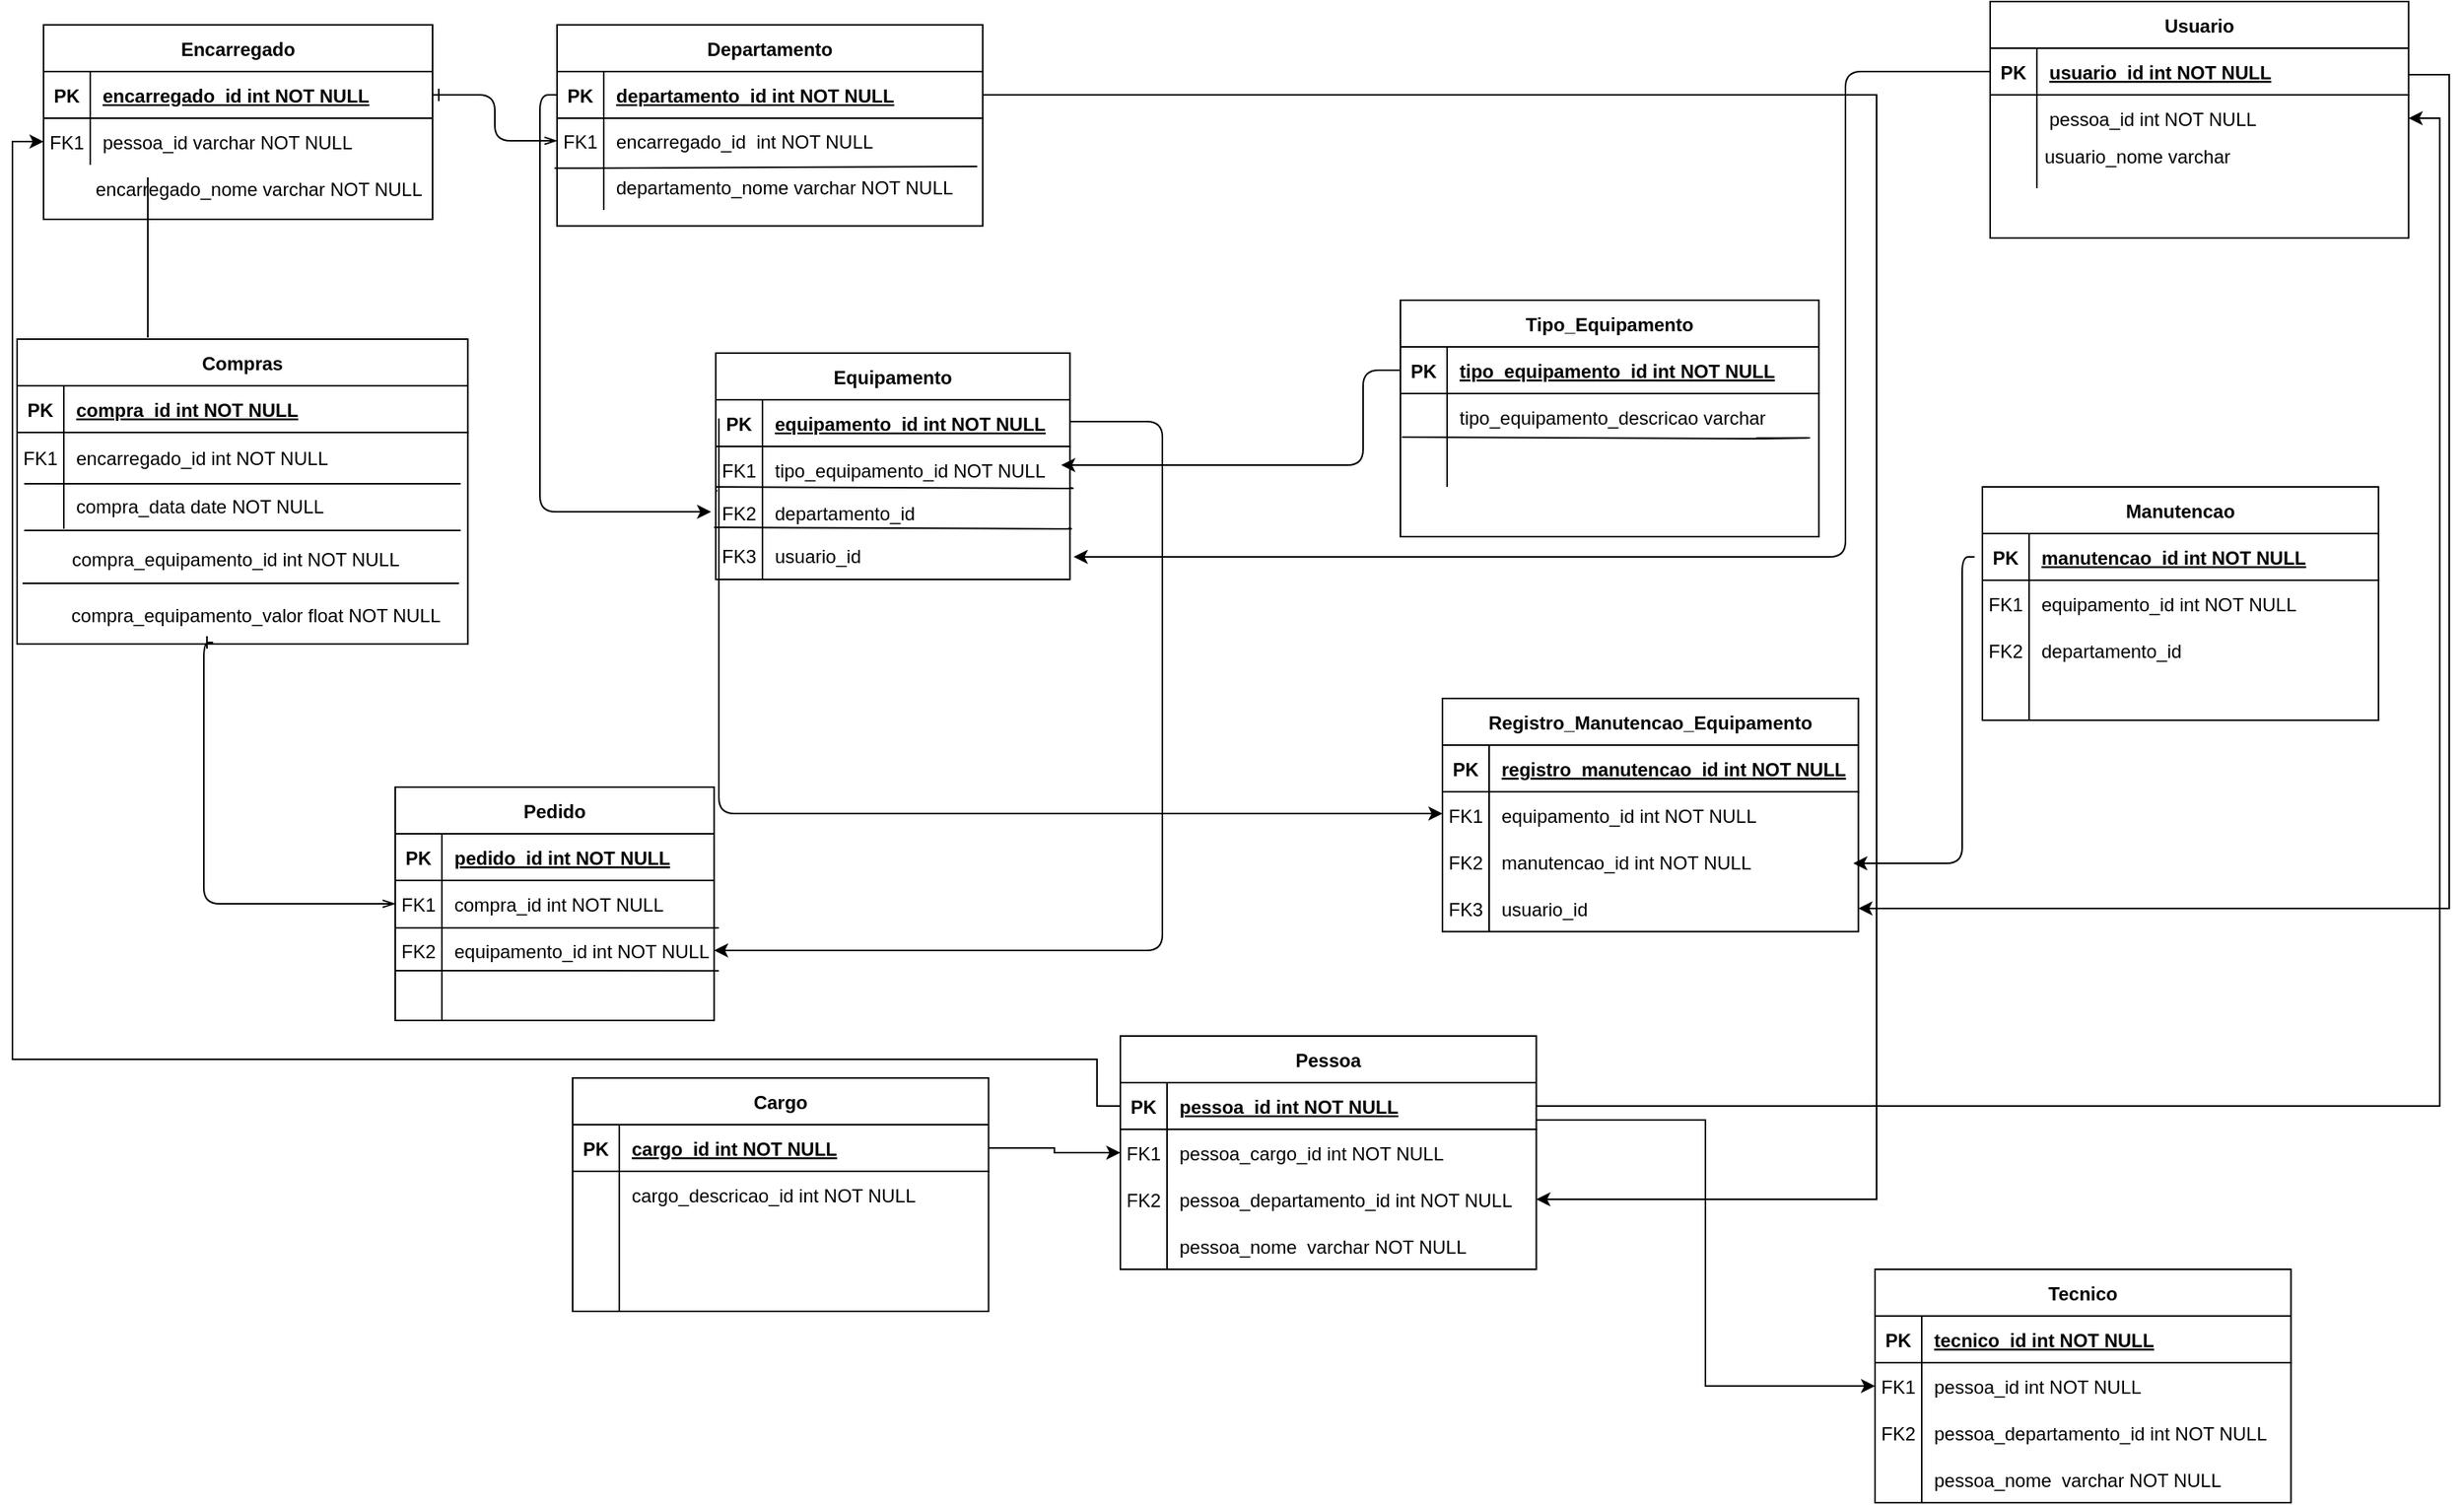 <mxfile version="14.7.2" type="github" pages="2">
  <diagram id="R2lEEEUBdFMjLlhIrx00" name="Page-1">
    <mxGraphModel dx="984" dy="393" grid="0" gridSize="10" guides="1" tooltips="1" connect="1" arrows="1" fold="1" page="1" pageScale="1" pageWidth="850" pageHeight="1100" math="0" shadow="0" extFonts="Permanent Marker^https://fonts.googleapis.com/css?family=Permanent+Marker">
      <root>
        <mxCell id="0" />
        <mxCell id="1" parent="0" />
        <mxCell id="C-vyLk0tnHw3VtMMgP7b-1" value="" style="edgeStyle=orthogonalEdgeStyle;endArrow=openThin;startArrow=ERone;endFill=0;startFill=0;" parent="1" source="C-vyLk0tnHw3VtMMgP7b-24" target="C-vyLk0tnHw3VtMMgP7b-6" edge="1">
          <mxGeometry width="100" height="100" relative="1" as="geometry">
            <mxPoint x="340" y="720" as="sourcePoint" />
            <mxPoint x="440" y="620" as="targetPoint" />
          </mxGeometry>
        </mxCell>
        <mxCell id="C-vyLk0tnHw3VtMMgP7b-2" value="Departamento" style="shape=table;startSize=30;container=1;collapsible=1;childLayout=tableLayout;fixedRows=1;rowLines=0;fontStyle=1;align=center;resizeLast=1;" parent="1" vertex="1">
          <mxGeometry x="450" y="120" width="273.577" height="129.207" as="geometry" />
        </mxCell>
        <mxCell id="C-vyLk0tnHw3VtMMgP7b-3" value="" style="shape=partialRectangle;collapsible=0;dropTarget=0;pointerEvents=0;fillColor=none;points=[[0,0.5],[1,0.5]];portConstraint=eastwest;top=0;left=0;right=0;bottom=1;" parent="C-vyLk0tnHw3VtMMgP7b-2" vertex="1">
          <mxGeometry y="30" width="273.577" height="30" as="geometry" />
        </mxCell>
        <mxCell id="C-vyLk0tnHw3VtMMgP7b-4" value="PK" style="shape=partialRectangle;overflow=hidden;connectable=0;fillColor=none;top=0;left=0;bottom=0;right=0;fontStyle=1;" parent="C-vyLk0tnHw3VtMMgP7b-3" vertex="1">
          <mxGeometry width="30" height="30" as="geometry" />
        </mxCell>
        <mxCell id="C-vyLk0tnHw3VtMMgP7b-5" value="departamento_id int NOT NULL " style="shape=partialRectangle;overflow=hidden;connectable=0;fillColor=none;top=0;left=0;bottom=0;right=0;align=left;spacingLeft=6;fontStyle=5;" parent="C-vyLk0tnHw3VtMMgP7b-3" vertex="1">
          <mxGeometry x="30" width="243.577" height="30" as="geometry" />
        </mxCell>
        <mxCell id="C-vyLk0tnHw3VtMMgP7b-6" value="" style="shape=partialRectangle;collapsible=0;dropTarget=0;pointerEvents=0;fillColor=none;points=[[0,0.5],[1,0.5]];portConstraint=eastwest;top=0;left=0;right=0;bottom=0;" parent="C-vyLk0tnHw3VtMMgP7b-2" vertex="1">
          <mxGeometry y="60" width="273.577" height="29" as="geometry" />
        </mxCell>
        <mxCell id="C-vyLk0tnHw3VtMMgP7b-7" value="FK1" style="shape=partialRectangle;overflow=hidden;connectable=0;fillColor=none;top=0;left=0;bottom=0;right=0;" parent="C-vyLk0tnHw3VtMMgP7b-6" vertex="1">
          <mxGeometry width="30" height="29" as="geometry" />
        </mxCell>
        <mxCell id="C-vyLk0tnHw3VtMMgP7b-8" value="encarregado_id  int NOT NULL" style="shape=partialRectangle;overflow=hidden;connectable=0;top=0;left=0;bottom=0;right=0;align=left;spacingLeft=6;fillColor=none;" parent="C-vyLk0tnHw3VtMMgP7b-6" vertex="1">
          <mxGeometry x="30" width="243.577" height="29" as="geometry" />
        </mxCell>
        <mxCell id="C-vyLk0tnHw3VtMMgP7b-9" value="" style="shape=partialRectangle;collapsible=0;dropTarget=0;pointerEvents=0;fillColor=none;points=[[0,0.5],[1,0.5]];portConstraint=eastwest;top=0;left=0;right=0;bottom=0;" parent="C-vyLk0tnHw3VtMMgP7b-2" vertex="1">
          <mxGeometry y="89" width="273.577" height="30" as="geometry" />
        </mxCell>
        <mxCell id="C-vyLk0tnHw3VtMMgP7b-10" value="" style="shape=partialRectangle;overflow=hidden;connectable=0;fillColor=none;top=0;left=0;bottom=0;right=0;" parent="C-vyLk0tnHw3VtMMgP7b-9" vertex="1">
          <mxGeometry width="30" height="30" as="geometry" />
        </mxCell>
        <mxCell id="C-vyLk0tnHw3VtMMgP7b-11" value="departamento_nome varchar NOT NULL" style="shape=partialRectangle;overflow=hidden;connectable=0;fillColor=none;top=0;left=0;bottom=0;right=0;align=left;spacingLeft=6;" parent="C-vyLk0tnHw3VtMMgP7b-9" vertex="1">
          <mxGeometry x="30" width="243.577" height="30" as="geometry" />
        </mxCell>
        <mxCell id="sF2YvuJd_1t2Ah5inh9u-1" value="" style="endArrow=none;html=1;exitX=-0.006;exitY=0.106;exitDx=0;exitDy=0;exitPerimeter=0;entryX=0.987;entryY=0.067;entryDx=0;entryDy=0;entryPerimeter=0;" parent="C-vyLk0tnHw3VtMMgP7b-2" source="C-vyLk0tnHw3VtMMgP7b-9" target="C-vyLk0tnHw3VtMMgP7b-9" edge="1">
          <mxGeometry width="50" height="50" relative="1" as="geometry">
            <mxPoint x="18" y="100" as="sourcePoint" />
            <mxPoint x="68" y="50" as="targetPoint" />
          </mxGeometry>
        </mxCell>
        <mxCell id="C-vyLk0tnHw3VtMMgP7b-13" value="Compras" style="shape=table;startSize=30;container=1;collapsible=1;childLayout=tableLayout;fixedRows=1;rowLines=0;fontStyle=1;align=center;resizeLast=1;" parent="1" vertex="1">
          <mxGeometry x="103" y="322" width="289.67" height="196" as="geometry" />
        </mxCell>
        <mxCell id="C-vyLk0tnHw3VtMMgP7b-14" value="" style="shape=partialRectangle;collapsible=0;dropTarget=0;pointerEvents=0;fillColor=none;points=[[0,0.5],[1,0.5]];portConstraint=eastwest;top=0;left=0;right=0;bottom=1;" parent="C-vyLk0tnHw3VtMMgP7b-13" vertex="1">
          <mxGeometry y="30" width="289.67" height="30" as="geometry" />
        </mxCell>
        <mxCell id="C-vyLk0tnHw3VtMMgP7b-15" value="PK" style="shape=partialRectangle;overflow=hidden;connectable=0;fillColor=none;top=0;left=0;bottom=0;right=0;fontStyle=1;" parent="C-vyLk0tnHw3VtMMgP7b-14" vertex="1">
          <mxGeometry width="30" height="30" as="geometry" />
        </mxCell>
        <mxCell id="C-vyLk0tnHw3VtMMgP7b-16" value="compra_id int NOT NULL " style="shape=partialRectangle;overflow=hidden;connectable=0;fillColor=none;top=0;left=0;bottom=0;right=0;align=left;spacingLeft=6;fontStyle=5;" parent="C-vyLk0tnHw3VtMMgP7b-14" vertex="1">
          <mxGeometry x="30" width="259.67" height="30" as="geometry" />
        </mxCell>
        <mxCell id="C-vyLk0tnHw3VtMMgP7b-17" value="" style="shape=partialRectangle;collapsible=0;dropTarget=0;pointerEvents=0;fillColor=none;points=[[0,0.5],[1,0.5]];portConstraint=eastwest;top=0;left=0;right=0;bottom=0;" parent="C-vyLk0tnHw3VtMMgP7b-13" vertex="1">
          <mxGeometry y="60" width="289.67" height="32" as="geometry" />
        </mxCell>
        <mxCell id="C-vyLk0tnHw3VtMMgP7b-18" value="FK1" style="shape=partialRectangle;overflow=hidden;connectable=0;fillColor=none;top=0;left=0;bottom=0;right=0;" parent="C-vyLk0tnHw3VtMMgP7b-17" vertex="1">
          <mxGeometry width="30" height="32" as="geometry" />
        </mxCell>
        <mxCell id="C-vyLk0tnHw3VtMMgP7b-19" value="encarregado_id int NOT NULL" style="shape=partialRectangle;overflow=hidden;connectable=0;fillColor=none;top=0;left=0;bottom=0;right=0;align=left;spacingLeft=6;" parent="C-vyLk0tnHw3VtMMgP7b-17" vertex="1">
          <mxGeometry x="30" width="259.67" height="32" as="geometry" />
        </mxCell>
        <mxCell id="C-vyLk0tnHw3VtMMgP7b-20" value="" style="shape=partialRectangle;collapsible=0;dropTarget=0;pointerEvents=0;fillColor=none;points=[[0,0.5],[1,0.5]];portConstraint=eastwest;top=0;left=0;right=0;bottom=0;" parent="C-vyLk0tnHw3VtMMgP7b-13" vertex="1">
          <mxGeometry y="92" width="289.67" height="30" as="geometry" />
        </mxCell>
        <mxCell id="C-vyLk0tnHw3VtMMgP7b-21" value="" style="shape=partialRectangle;overflow=hidden;connectable=0;fillColor=none;top=0;left=0;bottom=0;right=0;" parent="C-vyLk0tnHw3VtMMgP7b-20" vertex="1">
          <mxGeometry width="30" height="30" as="geometry" />
        </mxCell>
        <mxCell id="C-vyLk0tnHw3VtMMgP7b-22" value="compra_data date NOT NULL" style="shape=partialRectangle;overflow=hidden;connectable=0;fillColor=none;top=0;left=0;bottom=0;right=0;align=left;spacingLeft=6;" parent="C-vyLk0tnHw3VtMMgP7b-20" vertex="1">
          <mxGeometry x="30" width="259.67" height="30" as="geometry" />
        </mxCell>
        <mxCell id="C-vyLk0tnHw3VtMMgP7b-23" value="Encarregado" style="shape=table;startSize=30;container=1;collapsible=1;childLayout=tableLayout;fixedRows=1;rowLines=0;fontStyle=1;align=center;resizeLast=1;" parent="1" vertex="1">
          <mxGeometry x="120" y="120" width="250" height="125" as="geometry" />
        </mxCell>
        <mxCell id="C-vyLk0tnHw3VtMMgP7b-24" value="" style="shape=partialRectangle;collapsible=0;dropTarget=0;pointerEvents=0;fillColor=none;points=[[0,0.5],[1,0.5]];portConstraint=eastwest;top=0;left=0;right=0;bottom=1;" parent="C-vyLk0tnHw3VtMMgP7b-23" vertex="1">
          <mxGeometry y="30" width="250" height="30" as="geometry" />
        </mxCell>
        <mxCell id="C-vyLk0tnHw3VtMMgP7b-25" value="PK" style="shape=partialRectangle;overflow=hidden;connectable=0;fillColor=none;top=0;left=0;bottom=0;right=0;fontStyle=1;" parent="C-vyLk0tnHw3VtMMgP7b-24" vertex="1">
          <mxGeometry width="30" height="30" as="geometry" />
        </mxCell>
        <mxCell id="C-vyLk0tnHw3VtMMgP7b-26" value="encarregado_id int NOT NULL " style="shape=partialRectangle;overflow=hidden;connectable=0;fillColor=none;top=0;left=0;bottom=0;right=0;align=left;spacingLeft=6;fontStyle=5;" parent="C-vyLk0tnHw3VtMMgP7b-24" vertex="1">
          <mxGeometry x="30" width="220" height="30" as="geometry" />
        </mxCell>
        <mxCell id="C-vyLk0tnHw3VtMMgP7b-27" value="" style="shape=partialRectangle;collapsible=0;dropTarget=0;pointerEvents=0;fillColor=none;points=[[0,0.5],[1,0.5]];portConstraint=eastwest;top=0;left=0;right=0;bottom=0;" parent="C-vyLk0tnHw3VtMMgP7b-23" vertex="1">
          <mxGeometry y="60" width="250" height="30" as="geometry" />
        </mxCell>
        <mxCell id="C-vyLk0tnHw3VtMMgP7b-28" value="FK1" style="shape=partialRectangle;overflow=hidden;connectable=0;fillColor=none;top=0;left=0;bottom=0;right=0;" parent="C-vyLk0tnHw3VtMMgP7b-27" vertex="1">
          <mxGeometry width="30" height="30" as="geometry" />
        </mxCell>
        <mxCell id="C-vyLk0tnHw3VtMMgP7b-29" value="pessoa_id varchar NOT NULL" style="shape=partialRectangle;overflow=hidden;connectable=0;fillColor=none;top=0;left=0;bottom=0;right=0;align=left;spacingLeft=6;" parent="C-vyLk0tnHw3VtMMgP7b-27" vertex="1">
          <mxGeometry x="30" width="220" height="30" as="geometry" />
        </mxCell>
        <mxCell id="sF2YvuJd_1t2Ah5inh9u-6" value="" style="endArrow=none;html=1;rounded=0;" parent="1" edge="1">
          <mxGeometry relative="1" as="geometry">
            <mxPoint x="187" y="218" as="sourcePoint" />
            <mxPoint x="187" y="321" as="targetPoint" />
          </mxGeometry>
        </mxCell>
        <mxCell id="sF2YvuJd_1t2Ah5inh9u-9" value="" style="endArrow=none;html=1;" parent="1" target="C-vyLk0tnHw3VtMMgP7b-20" edge="1">
          <mxGeometry width="50" height="50" relative="1" as="geometry">
            <mxPoint x="106.5" y="444" as="sourcePoint" />
            <mxPoint x="349.5" y="444" as="targetPoint" />
          </mxGeometry>
        </mxCell>
        <mxCell id="sF2YvuJd_1t2Ah5inh9u-10" value="&lt;span style=&quot;text-align: left&quot;&gt;compra_equipamento_id int NOT NULL&lt;/span&gt;" style="text;html=1;align=center;verticalAlign=middle;resizable=0;points=[];autosize=1;strokeColor=none;" parent="1" vertex="1">
          <mxGeometry x="132" y="455" width="221" height="18" as="geometry" />
        </mxCell>
        <mxCell id="sF2YvuJd_1t2Ah5inh9u-13" value="" style="endArrow=none;html=1;" parent="1" edge="1">
          <mxGeometry width="50" height="50" relative="1" as="geometry">
            <mxPoint x="106.5" y="479" as="sourcePoint" />
            <mxPoint x="387" y="479" as="targetPoint" />
          </mxGeometry>
        </mxCell>
        <mxCell id="sF2YvuJd_1t2Ah5inh9u-14" value="&lt;span style=&quot;text-align: left&quot;&gt;compra_equipamento_valor float NOT NULL&lt;/span&gt;" style="text;html=1;align=center;verticalAlign=middle;resizable=0;points=[];autosize=1;strokeColor=none;" parent="1" vertex="1">
          <mxGeometry x="132" y="491" width="247" height="18" as="geometry" />
        </mxCell>
        <mxCell id="sF2YvuJd_1t2Ah5inh9u-15" value="" style="endArrow=none;html=1;" parent="1" edge="1">
          <mxGeometry width="50" height="50" relative="1" as="geometry">
            <mxPoint x="107.58" y="445" as="sourcePoint" />
            <mxPoint x="388.08" y="445" as="targetPoint" />
          </mxGeometry>
        </mxCell>
        <mxCell id="sF2YvuJd_1t2Ah5inh9u-16" value="" style="endArrow=none;html=1;" parent="1" edge="1">
          <mxGeometry width="50" height="50" relative="1" as="geometry">
            <mxPoint x="107.58" y="415" as="sourcePoint" />
            <mxPoint x="388.08" y="415" as="targetPoint" />
          </mxGeometry>
        </mxCell>
        <mxCell id="wzX6BmNrg9t2hPxresNy-1" value="Equipamento" style="shape=table;startSize=30;container=1;collapsible=1;childLayout=tableLayout;fixedRows=1;rowLines=0;fontStyle=1;align=center;resizeLast=1;rounded=0;" parent="1" vertex="1">
          <mxGeometry x="552" y="331" width="227.63" height="145.48" as="geometry" />
        </mxCell>
        <mxCell id="wzX6BmNrg9t2hPxresNy-2" value="" style="shape=partialRectangle;collapsible=0;dropTarget=0;pointerEvents=0;fillColor=none;top=0;left=0;bottom=1;right=0;points=[[0,0.5],[1,0.5]];portConstraint=eastwest;" parent="wzX6BmNrg9t2hPxresNy-1" vertex="1">
          <mxGeometry y="30" width="227.63" height="30" as="geometry" />
        </mxCell>
        <mxCell id="wzX6BmNrg9t2hPxresNy-3" value="PK" style="shape=partialRectangle;connectable=0;fillColor=none;top=0;left=0;bottom=0;right=0;fontStyle=1;overflow=hidden;" parent="wzX6BmNrg9t2hPxresNy-2" vertex="1">
          <mxGeometry width="30" height="30" as="geometry" />
        </mxCell>
        <mxCell id="wzX6BmNrg9t2hPxresNy-4" value="equipamento_id int NOT NULL" style="shape=partialRectangle;connectable=0;fillColor=none;top=0;left=0;bottom=0;right=0;align=left;spacingLeft=6;fontStyle=5;overflow=hidden;" parent="wzX6BmNrg9t2hPxresNy-2" vertex="1">
          <mxGeometry x="30" width="197.63" height="30" as="geometry" />
        </mxCell>
        <mxCell id="wzX6BmNrg9t2hPxresNy-5" value="" style="shape=partialRectangle;collapsible=0;dropTarget=0;pointerEvents=0;fillColor=none;top=0;left=0;bottom=0;right=0;points=[[0,0.5],[1,0.5]];portConstraint=eastwest;" parent="wzX6BmNrg9t2hPxresNy-1" vertex="1">
          <mxGeometry y="60" width="227.63" height="30" as="geometry" />
        </mxCell>
        <mxCell id="wzX6BmNrg9t2hPxresNy-6" value="FK1" style="shape=partialRectangle;connectable=0;fillColor=none;top=0;left=0;bottom=0;right=0;editable=1;overflow=hidden;" parent="wzX6BmNrg9t2hPxresNy-5" vertex="1">
          <mxGeometry width="30" height="30" as="geometry" />
        </mxCell>
        <mxCell id="wzX6BmNrg9t2hPxresNy-7" value="tipo_equipamento_id NOT NULL" style="shape=partialRectangle;connectable=0;fillColor=none;top=0;left=0;bottom=0;right=0;align=left;spacingLeft=6;overflow=hidden;" parent="wzX6BmNrg9t2hPxresNy-5" vertex="1">
          <mxGeometry x="30" width="197.63" height="30" as="geometry" />
        </mxCell>
        <mxCell id="wzX6BmNrg9t2hPxresNy-8" value="" style="shape=partialRectangle;collapsible=0;dropTarget=0;pointerEvents=0;fillColor=none;top=0;left=0;bottom=0;right=0;points=[[0,0.5],[1,0.5]];portConstraint=eastwest;" parent="wzX6BmNrg9t2hPxresNy-1" vertex="1">
          <mxGeometry y="90" width="227.63" height="25" as="geometry" />
        </mxCell>
        <mxCell id="wzX6BmNrg9t2hPxresNy-9" value="FK2" style="shape=partialRectangle;connectable=0;fillColor=none;top=0;left=0;bottom=0;right=0;editable=1;overflow=hidden;" parent="wzX6BmNrg9t2hPxresNy-8" vertex="1">
          <mxGeometry width="30" height="25" as="geometry" />
        </mxCell>
        <mxCell id="wzX6BmNrg9t2hPxresNy-10" value="departamento_id" style="shape=partialRectangle;connectable=0;fillColor=none;top=0;left=0;bottom=0;right=0;align=left;spacingLeft=6;overflow=hidden;" parent="wzX6BmNrg9t2hPxresNy-8" vertex="1">
          <mxGeometry x="30" width="197.63" height="25" as="geometry" />
        </mxCell>
        <mxCell id="wzX6BmNrg9t2hPxresNy-11" value="" style="shape=partialRectangle;collapsible=0;dropTarget=0;pointerEvents=0;fillColor=none;top=0;left=0;bottom=0;right=0;points=[[0,0.5],[1,0.5]];portConstraint=eastwest;" parent="wzX6BmNrg9t2hPxresNy-1" vertex="1">
          <mxGeometry y="115" width="227.63" height="30" as="geometry" />
        </mxCell>
        <mxCell id="wzX6BmNrg9t2hPxresNy-12" value="FK3" style="shape=partialRectangle;connectable=0;fillColor=none;top=0;left=0;bottom=0;right=0;editable=1;overflow=hidden;" parent="wzX6BmNrg9t2hPxresNy-11" vertex="1">
          <mxGeometry width="30" height="30" as="geometry" />
        </mxCell>
        <mxCell id="wzX6BmNrg9t2hPxresNy-13" value="usuario_id" style="shape=partialRectangle;connectable=0;fillColor=none;top=0;left=0;bottom=0;right=0;align=left;spacingLeft=6;overflow=hidden;" parent="wzX6BmNrg9t2hPxresNy-11" vertex="1">
          <mxGeometry x="30" width="197.63" height="30" as="geometry" />
        </mxCell>
        <mxCell id="wzX6BmNrg9t2hPxresNy-14" value="" style="endArrow=none;html=1;" parent="1" target="wzX6BmNrg9t2hPxresNy-5" edge="1">
          <mxGeometry width="50" height="50" relative="1" as="geometry">
            <mxPoint x="553" y="419.47" as="sourcePoint" />
            <mxPoint x="738" y="419.47" as="targetPoint" />
          </mxGeometry>
        </mxCell>
        <mxCell id="wzX6BmNrg9t2hPxresNy-15" value="Pedido" style="shape=table;startSize=30;container=1;collapsible=1;childLayout=tableLayout;fixedRows=1;rowLines=0;fontStyle=1;align=center;resizeLast=1;rounded=0;" parent="1" vertex="1">
          <mxGeometry x="346" y="610" width="204.92" height="150" as="geometry" />
        </mxCell>
        <mxCell id="wzX6BmNrg9t2hPxresNy-16" value="" style="shape=partialRectangle;collapsible=0;dropTarget=0;pointerEvents=0;fillColor=none;top=0;left=0;bottom=1;right=0;points=[[0,0.5],[1,0.5]];portConstraint=eastwest;" parent="wzX6BmNrg9t2hPxresNy-15" vertex="1">
          <mxGeometry y="30" width="204.92" height="30" as="geometry" />
        </mxCell>
        <mxCell id="wzX6BmNrg9t2hPxresNy-17" value="PK" style="shape=partialRectangle;connectable=0;fillColor=none;top=0;left=0;bottom=0;right=0;fontStyle=1;overflow=hidden;" parent="wzX6BmNrg9t2hPxresNy-16" vertex="1">
          <mxGeometry width="30" height="30" as="geometry" />
        </mxCell>
        <mxCell id="wzX6BmNrg9t2hPxresNy-18" value="pedido_id int NOT NULL" style="shape=partialRectangle;connectable=0;fillColor=none;top=0;left=0;bottom=0;right=0;align=left;spacingLeft=6;fontStyle=5;overflow=hidden;" parent="wzX6BmNrg9t2hPxresNy-16" vertex="1">
          <mxGeometry x="30" width="174.92" height="30" as="geometry" />
        </mxCell>
        <mxCell id="wzX6BmNrg9t2hPxresNy-19" value="" style="shape=partialRectangle;collapsible=0;dropTarget=0;pointerEvents=0;fillColor=none;top=0;left=0;bottom=0;right=0;points=[[0,0.5],[1,0.5]];portConstraint=eastwest;" parent="wzX6BmNrg9t2hPxresNy-15" vertex="1">
          <mxGeometry y="60" width="204.92" height="30" as="geometry" />
        </mxCell>
        <mxCell id="wzX6BmNrg9t2hPxresNy-20" value="FK1" style="shape=partialRectangle;connectable=0;fillColor=none;top=0;left=0;bottom=0;right=0;editable=1;overflow=hidden;" parent="wzX6BmNrg9t2hPxresNy-19" vertex="1">
          <mxGeometry width="30" height="30" as="geometry" />
        </mxCell>
        <mxCell id="wzX6BmNrg9t2hPxresNy-21" value="compra_id int NOT NULL" style="shape=partialRectangle;connectable=0;fillColor=none;top=0;left=0;bottom=0;right=0;align=left;spacingLeft=6;overflow=hidden;" parent="wzX6BmNrg9t2hPxresNy-19" vertex="1">
          <mxGeometry x="30" width="174.92" height="30" as="geometry" />
        </mxCell>
        <mxCell id="wzX6BmNrg9t2hPxresNy-22" value="" style="shape=partialRectangle;collapsible=0;dropTarget=0;pointerEvents=0;fillColor=none;top=0;left=0;bottom=0;right=0;points=[[0,0.5],[1,0.5]];portConstraint=eastwest;" parent="wzX6BmNrg9t2hPxresNy-15" vertex="1">
          <mxGeometry y="90" width="204.92" height="30" as="geometry" />
        </mxCell>
        <mxCell id="wzX6BmNrg9t2hPxresNy-23" value="FK2" style="shape=partialRectangle;connectable=0;fillColor=none;top=0;left=0;bottom=0;right=0;editable=1;overflow=hidden;" parent="wzX6BmNrg9t2hPxresNy-22" vertex="1">
          <mxGeometry width="30" height="30" as="geometry" />
        </mxCell>
        <mxCell id="wzX6BmNrg9t2hPxresNy-24" value="equipamento_id int NOT NULL" style="shape=partialRectangle;connectable=0;fillColor=none;top=0;left=0;bottom=0;right=0;align=left;spacingLeft=6;overflow=hidden;" parent="wzX6BmNrg9t2hPxresNy-22" vertex="1">
          <mxGeometry x="30" width="174.92" height="30" as="geometry" />
        </mxCell>
        <mxCell id="wzX6BmNrg9t2hPxresNy-25" value="" style="shape=partialRectangle;collapsible=0;dropTarget=0;pointerEvents=0;fillColor=none;top=0;left=0;bottom=0;right=0;points=[[0,0.5],[1,0.5]];portConstraint=eastwest;" parent="wzX6BmNrg9t2hPxresNy-15" vertex="1">
          <mxGeometry y="120" width="204.92" height="30" as="geometry" />
        </mxCell>
        <mxCell id="wzX6BmNrg9t2hPxresNy-26" value="" style="shape=partialRectangle;connectable=0;fillColor=none;top=0;left=0;bottom=0;right=0;editable=1;overflow=hidden;" parent="wzX6BmNrg9t2hPxresNy-25" vertex="1">
          <mxGeometry width="30" height="30" as="geometry" />
        </mxCell>
        <mxCell id="wzX6BmNrg9t2hPxresNy-27" value="" style="shape=partialRectangle;connectable=0;fillColor=none;top=0;left=0;bottom=0;right=0;align=left;spacingLeft=6;overflow=hidden;" parent="wzX6BmNrg9t2hPxresNy-25" vertex="1">
          <mxGeometry x="30" width="174.92" height="30" as="geometry" />
        </mxCell>
        <mxCell id="wzX6BmNrg9t2hPxresNy-28" value="" style="endArrow=none;html=1;entryX=1.015;entryY=0.018;entryDx=0;entryDy=0;entryPerimeter=0;" parent="1" target="wzX6BmNrg9t2hPxresNy-22" edge="1">
          <mxGeometry width="50" height="50" relative="1" as="geometry">
            <mxPoint x="346" y="700.47" as="sourcePoint" />
            <mxPoint x="531" y="700.47" as="targetPoint" />
          </mxGeometry>
        </mxCell>
        <mxCell id="wzX6BmNrg9t2hPxresNy-29" value="" style="endArrow=none;html=1;entryX=1.015;entryY=0.018;entryDx=0;entryDy=0;entryPerimeter=0;" parent="1" edge="1">
          <mxGeometry width="50" height="50" relative="1" as="geometry">
            <mxPoint x="346" y="728" as="sourcePoint" />
            <mxPoint x="553.997" y="728.07" as="targetPoint" />
          </mxGeometry>
        </mxCell>
        <mxCell id="wzX6BmNrg9t2hPxresNy-32" value="" style="edgeStyle=orthogonalEdgeStyle;endArrow=openThin;startArrow=ERone;endFill=0;startFill=0;entryX=0;entryY=0.5;entryDx=0;entryDy=0;" parent="1" target="wzX6BmNrg9t2hPxresNy-19" edge="1">
          <mxGeometry width="100" height="100" relative="1" as="geometry">
            <mxPoint x="229" y="517" as="sourcePoint" />
            <mxPoint x="274.0" y="685.526" as="targetPoint" />
            <Array as="points">
              <mxPoint x="223" y="517" />
              <mxPoint x="223" y="685" />
            </Array>
          </mxGeometry>
        </mxCell>
        <mxCell id="wzX6BmNrg9t2hPxresNy-34" value="" style="edgeStyle=elbowEdgeStyle;elbow=horizontal;endArrow=classic;html=1;entryX=1;entryY=0.5;entryDx=0;entryDy=0;" parent="1" target="wzX6BmNrg9t2hPxresNy-22" edge="1">
          <mxGeometry width="50" height="50" relative="1" as="geometry">
            <mxPoint x="780" y="375" as="sourcePoint" />
            <mxPoint x="812.63" y="710" as="targetPoint" />
            <Array as="points">
              <mxPoint x="839" y="446" />
              <mxPoint x="833" y="440" />
            </Array>
          </mxGeometry>
        </mxCell>
        <mxCell id="wzX6BmNrg9t2hPxresNy-36" value="Tipo_Equipamento" style="shape=table;startSize=30;container=1;collapsible=1;childLayout=tableLayout;fixedRows=1;rowLines=0;fontStyle=1;align=center;resizeLast=1;rounded=0;" parent="1" vertex="1">
          <mxGeometry x="992" y="297" width="268.885" height="152" as="geometry" />
        </mxCell>
        <mxCell id="wzX6BmNrg9t2hPxresNy-37" value="" style="shape=partialRectangle;collapsible=0;dropTarget=0;pointerEvents=0;fillColor=none;top=0;left=0;bottom=1;right=0;points=[[0,0.5],[1,0.5]];portConstraint=eastwest;" parent="wzX6BmNrg9t2hPxresNy-36" vertex="1">
          <mxGeometry y="30" width="268.885" height="30" as="geometry" />
        </mxCell>
        <mxCell id="wzX6BmNrg9t2hPxresNy-38" value="PK" style="shape=partialRectangle;connectable=0;fillColor=none;top=0;left=0;bottom=0;right=0;fontStyle=1;overflow=hidden;" parent="wzX6BmNrg9t2hPxresNy-37" vertex="1">
          <mxGeometry width="30" height="30" as="geometry" />
        </mxCell>
        <mxCell id="wzX6BmNrg9t2hPxresNy-39" value="tipo_equipamento_id int NOT NULL" style="shape=partialRectangle;connectable=0;fillColor=none;top=0;left=0;bottom=0;right=0;align=left;spacingLeft=6;fontStyle=5;overflow=hidden;" parent="wzX6BmNrg9t2hPxresNy-37" vertex="1">
          <mxGeometry x="30" width="238.885" height="30" as="geometry" />
        </mxCell>
        <mxCell id="wzX6BmNrg9t2hPxresNy-40" value="" style="shape=partialRectangle;collapsible=0;dropTarget=0;pointerEvents=0;fillColor=none;top=0;left=0;bottom=0;right=0;points=[[0,0.5],[1,0.5]];portConstraint=eastwest;" parent="wzX6BmNrg9t2hPxresNy-36" vertex="1">
          <mxGeometry y="60" width="268.885" height="30" as="geometry" />
        </mxCell>
        <mxCell id="wzX6BmNrg9t2hPxresNy-41" value="" style="shape=partialRectangle;connectable=0;fillColor=none;top=0;left=0;bottom=0;right=0;editable=1;overflow=hidden;" parent="wzX6BmNrg9t2hPxresNy-40" vertex="1">
          <mxGeometry width="30" height="30" as="geometry" />
        </mxCell>
        <mxCell id="wzX6BmNrg9t2hPxresNy-42" value="tipo_equipamento_descricao varchar" style="shape=partialRectangle;connectable=0;fillColor=none;top=0;left=0;bottom=0;right=0;align=left;spacingLeft=6;overflow=hidden;" parent="wzX6BmNrg9t2hPxresNy-40" vertex="1">
          <mxGeometry x="30" width="238.885" height="30" as="geometry" />
        </mxCell>
        <mxCell id="wzX6BmNrg9t2hPxresNy-46" value="" style="shape=partialRectangle;collapsible=0;dropTarget=0;pointerEvents=0;fillColor=none;top=0;left=0;bottom=0;right=0;points=[[0,0.5],[1,0.5]];portConstraint=eastwest;" parent="wzX6BmNrg9t2hPxresNy-36" vertex="1">
          <mxGeometry y="90" width="268.885" height="30" as="geometry" />
        </mxCell>
        <mxCell id="wzX6BmNrg9t2hPxresNy-47" value="" style="shape=partialRectangle;connectable=0;fillColor=none;top=0;left=0;bottom=0;right=0;editable=1;overflow=hidden;" parent="wzX6BmNrg9t2hPxresNy-46" vertex="1">
          <mxGeometry width="30" height="30" as="geometry" />
        </mxCell>
        <mxCell id="wzX6BmNrg9t2hPxresNy-48" value="" style="shape=partialRectangle;connectable=0;fillColor=none;top=0;left=0;bottom=0;right=0;align=left;spacingLeft=6;overflow=hidden;" parent="wzX6BmNrg9t2hPxresNy-46" vertex="1">
          <mxGeometry x="30" width="238.885" height="30" as="geometry" />
        </mxCell>
        <mxCell id="wzX6BmNrg9t2hPxresNy-53" style="edgeStyle=none;rounded=1;orthogonalLoop=1;jettySize=auto;html=1;entryX=1;entryY=0.5;entryDx=0;entryDy=0;" parent="wzX6BmNrg9t2hPxresNy-36" source="wzX6BmNrg9t2hPxresNy-37" target="wzX6BmNrg9t2hPxresNy-37" edge="1">
          <mxGeometry relative="1" as="geometry" />
        </mxCell>
        <mxCell id="wzX6BmNrg9t2hPxresNy-50" value="" style="endArrow=none;html=1;" parent="1" target="wzX6BmNrg9t2hPxresNy-5" edge="1">
          <mxGeometry width="50" height="50" relative="1" as="geometry">
            <mxPoint x="552" y="417" as="sourcePoint" />
            <mxPoint x="759.997" y="417.07" as="targetPoint" />
            <Array as="points">
              <mxPoint x="783" y="418" />
            </Array>
          </mxGeometry>
        </mxCell>
        <mxCell id="wzX6BmNrg9t2hPxresNy-52" value="" style="edgeStyle=elbowEdgeStyle;elbow=horizontal;endArrow=classic;html=1;exitX=0;exitY=0.5;exitDx=0;exitDy=0;" parent="1" edge="1" source="wzX6BmNrg9t2hPxresNy-37">
          <mxGeometry width="50" height="50" relative="1" as="geometry">
            <mxPoint x="992" y="371" as="sourcePoint" />
            <mxPoint x="774" y="402.957" as="targetPoint" />
            <Array as="points">
              <mxPoint x="968" y="371" />
              <mxPoint x="924" y="268" />
              <mxPoint x="1325" y="595" />
              <mxPoint x="845" y="440" />
            </Array>
          </mxGeometry>
        </mxCell>
        <mxCell id="wzX6BmNrg9t2hPxresNy-69" value="" style="endArrow=none;html=1;" parent="1" edge="1">
          <mxGeometry width="50" height="50" relative="1" as="geometry">
            <mxPoint x="992.94" y="385" as="sourcePoint" />
            <mxPoint x="1220.571" y="385.655" as="targetPoint" />
            <Array as="points">
              <mxPoint x="1223.94" y="386" />
              <mxPoint x="1259.94" y="385.53" />
            </Array>
          </mxGeometry>
        </mxCell>
        <mxCell id="P8NDZ_i0aLHBDfcV6tk9-12" value="" style="edgeStyle=elbowEdgeStyle;elbow=horizontal;endArrow=classic;html=1;" edge="1" parent="1" source="C-vyLk0tnHw3VtMMgP7b-3">
          <mxGeometry width="50" height="50" relative="1" as="geometry">
            <mxPoint x="636" y="165" as="sourcePoint" />
            <mxPoint x="549" y="433" as="targetPoint" />
            <Array as="points">
              <mxPoint x="439" y="201" />
              <mxPoint x="612" y="165" />
              <mxPoint x="568" y="62" />
              <mxPoint x="969" y="389" />
              <mxPoint x="489" y="234" />
            </Array>
          </mxGeometry>
        </mxCell>
        <mxCell id="P8NDZ_i0aLHBDfcV6tk9-13" value="Registro_Manutencao_Equipamento" style="shape=table;startSize=30;container=1;collapsible=1;childLayout=tableLayout;fixedRows=1;rowLines=0;fontStyle=1;align=center;resizeLast=1;rounded=0;" vertex="1" parent="1">
          <mxGeometry x="1019" y="553" width="267.304" height="149.844" as="geometry" />
        </mxCell>
        <mxCell id="P8NDZ_i0aLHBDfcV6tk9-14" value="" style="shape=partialRectangle;collapsible=0;dropTarget=0;pointerEvents=0;fillColor=none;top=0;left=0;bottom=1;right=0;points=[[0,0.5],[1,0.5]];portConstraint=eastwest;" vertex="1" parent="P8NDZ_i0aLHBDfcV6tk9-13">
          <mxGeometry y="30" width="267.304" height="30" as="geometry" />
        </mxCell>
        <mxCell id="P8NDZ_i0aLHBDfcV6tk9-15" value="PK" style="shape=partialRectangle;connectable=0;fillColor=none;top=0;left=0;bottom=0;right=0;fontStyle=1;overflow=hidden;" vertex="1" parent="P8NDZ_i0aLHBDfcV6tk9-14">
          <mxGeometry width="30" height="30" as="geometry" />
        </mxCell>
        <mxCell id="P8NDZ_i0aLHBDfcV6tk9-16" value="registro_manutencao_id int NOT NULL" style="shape=partialRectangle;connectable=0;fillColor=none;top=0;left=0;bottom=0;right=0;align=left;spacingLeft=6;fontStyle=5;overflow=hidden;" vertex="1" parent="P8NDZ_i0aLHBDfcV6tk9-14">
          <mxGeometry x="30" width="237.304" height="30" as="geometry" />
        </mxCell>
        <mxCell id="P8NDZ_i0aLHBDfcV6tk9-17" value="" style="shape=partialRectangle;collapsible=0;dropTarget=0;pointerEvents=0;fillColor=none;top=0;left=0;bottom=0;right=0;points=[[0,0.5],[1,0.5]];portConstraint=eastwest;" vertex="1" parent="P8NDZ_i0aLHBDfcV6tk9-13">
          <mxGeometry y="60" width="267.304" height="30" as="geometry" />
        </mxCell>
        <mxCell id="P8NDZ_i0aLHBDfcV6tk9-18" value="FK1" style="shape=partialRectangle;connectable=0;fillColor=none;top=0;left=0;bottom=0;right=0;editable=1;overflow=hidden;" vertex="1" parent="P8NDZ_i0aLHBDfcV6tk9-17">
          <mxGeometry width="30" height="30" as="geometry" />
        </mxCell>
        <mxCell id="P8NDZ_i0aLHBDfcV6tk9-19" value="equipamento_id int NOT NULL" style="shape=partialRectangle;connectable=0;fillColor=none;top=0;left=0;bottom=0;right=0;align=left;spacingLeft=6;overflow=hidden;" vertex="1" parent="P8NDZ_i0aLHBDfcV6tk9-17">
          <mxGeometry x="30" width="237.304" height="30" as="geometry" />
        </mxCell>
        <mxCell id="P8NDZ_i0aLHBDfcV6tk9-20" value="" style="shape=partialRectangle;collapsible=0;dropTarget=0;pointerEvents=0;fillColor=none;top=0;left=0;bottom=0;right=0;points=[[0,0.5],[1,0.5]];portConstraint=eastwest;" vertex="1" parent="P8NDZ_i0aLHBDfcV6tk9-13">
          <mxGeometry y="90" width="267.304" height="30" as="geometry" />
        </mxCell>
        <mxCell id="P8NDZ_i0aLHBDfcV6tk9-21" value="FK2" style="shape=partialRectangle;connectable=0;fillColor=none;top=0;left=0;bottom=0;right=0;editable=1;overflow=hidden;" vertex="1" parent="P8NDZ_i0aLHBDfcV6tk9-20">
          <mxGeometry width="30" height="30" as="geometry" />
        </mxCell>
        <mxCell id="P8NDZ_i0aLHBDfcV6tk9-22" value="manutencao_id int NOT NULL" style="shape=partialRectangle;connectable=0;fillColor=none;top=0;left=0;bottom=0;right=0;align=left;spacingLeft=6;overflow=hidden;" vertex="1" parent="P8NDZ_i0aLHBDfcV6tk9-20">
          <mxGeometry x="30" width="237.304" height="30" as="geometry" />
        </mxCell>
        <mxCell id="P8NDZ_i0aLHBDfcV6tk9-23" value="" style="shape=partialRectangle;collapsible=0;dropTarget=0;pointerEvents=0;fillColor=none;top=0;left=0;bottom=0;right=0;points=[[0,0.5],[1,0.5]];portConstraint=eastwest;" vertex="1" parent="P8NDZ_i0aLHBDfcV6tk9-13">
          <mxGeometry y="120" width="267.304" height="30" as="geometry" />
        </mxCell>
        <mxCell id="P8NDZ_i0aLHBDfcV6tk9-24" value="FK3" style="shape=partialRectangle;connectable=0;fillColor=none;top=0;left=0;bottom=0;right=0;editable=1;overflow=hidden;" vertex="1" parent="P8NDZ_i0aLHBDfcV6tk9-23">
          <mxGeometry width="30" height="30" as="geometry" />
        </mxCell>
        <mxCell id="P8NDZ_i0aLHBDfcV6tk9-25" value="usuario_id" style="shape=partialRectangle;connectable=0;fillColor=none;top=0;left=0;bottom=0;right=0;align=left;spacingLeft=6;overflow=hidden;" vertex="1" parent="P8NDZ_i0aLHBDfcV6tk9-23">
          <mxGeometry x="30" width="237.304" height="30" as="geometry" />
        </mxCell>
        <mxCell id="P8NDZ_i0aLHBDfcV6tk9-26" value="Manutencao" style="shape=table;startSize=30;container=1;collapsible=1;childLayout=tableLayout;fixedRows=1;rowLines=0;fontStyle=1;align=center;resizeLast=1;rounded=0;" vertex="1" parent="1">
          <mxGeometry x="1366" y="417" width="254.577" height="150" as="geometry" />
        </mxCell>
        <mxCell id="P8NDZ_i0aLHBDfcV6tk9-27" value="" style="shape=partialRectangle;collapsible=0;dropTarget=0;pointerEvents=0;fillColor=none;top=0;left=0;bottom=1;right=0;points=[[0,0.5],[1,0.5]];portConstraint=eastwest;" vertex="1" parent="P8NDZ_i0aLHBDfcV6tk9-26">
          <mxGeometry y="30" width="254.577" height="30" as="geometry" />
        </mxCell>
        <mxCell id="P8NDZ_i0aLHBDfcV6tk9-28" value="PK" style="shape=partialRectangle;connectable=0;fillColor=none;top=0;left=0;bottom=0;right=0;fontStyle=1;overflow=hidden;" vertex="1" parent="P8NDZ_i0aLHBDfcV6tk9-27">
          <mxGeometry width="30" height="30" as="geometry" />
        </mxCell>
        <mxCell id="P8NDZ_i0aLHBDfcV6tk9-29" value="manutencao_id int NOT NULL" style="shape=partialRectangle;connectable=0;fillColor=none;top=0;left=0;bottom=0;right=0;align=left;spacingLeft=6;fontStyle=5;overflow=hidden;" vertex="1" parent="P8NDZ_i0aLHBDfcV6tk9-27">
          <mxGeometry x="30" width="224.577" height="30" as="geometry" />
        </mxCell>
        <mxCell id="P8NDZ_i0aLHBDfcV6tk9-30" value="" style="shape=partialRectangle;collapsible=0;dropTarget=0;pointerEvents=0;fillColor=none;top=0;left=0;bottom=0;right=0;points=[[0,0.5],[1,0.5]];portConstraint=eastwest;" vertex="1" parent="P8NDZ_i0aLHBDfcV6tk9-26">
          <mxGeometry y="60" width="254.577" height="30" as="geometry" />
        </mxCell>
        <mxCell id="P8NDZ_i0aLHBDfcV6tk9-31" value="FK1" style="shape=partialRectangle;connectable=0;fillColor=none;top=0;left=0;bottom=0;right=0;editable=1;overflow=hidden;" vertex="1" parent="P8NDZ_i0aLHBDfcV6tk9-30">
          <mxGeometry width="30" height="30" as="geometry" />
        </mxCell>
        <mxCell id="P8NDZ_i0aLHBDfcV6tk9-32" value="equipamento_id int NOT NULL" style="shape=partialRectangle;connectable=0;fillColor=none;top=0;left=0;bottom=0;right=0;align=left;spacingLeft=6;overflow=hidden;" vertex="1" parent="P8NDZ_i0aLHBDfcV6tk9-30">
          <mxGeometry x="30" width="224.577" height="30" as="geometry" />
        </mxCell>
        <mxCell id="P8NDZ_i0aLHBDfcV6tk9-33" value="" style="shape=partialRectangle;collapsible=0;dropTarget=0;pointerEvents=0;fillColor=none;top=0;left=0;bottom=0;right=0;points=[[0,0.5],[1,0.5]];portConstraint=eastwest;" vertex="1" parent="P8NDZ_i0aLHBDfcV6tk9-26">
          <mxGeometry y="90" width="254.577" height="30" as="geometry" />
        </mxCell>
        <mxCell id="P8NDZ_i0aLHBDfcV6tk9-34" value="FK2" style="shape=partialRectangle;connectable=0;fillColor=none;top=0;left=0;bottom=0;right=0;editable=1;overflow=hidden;" vertex="1" parent="P8NDZ_i0aLHBDfcV6tk9-33">
          <mxGeometry width="30" height="30" as="geometry" />
        </mxCell>
        <mxCell id="P8NDZ_i0aLHBDfcV6tk9-35" value="departamento_id" style="shape=partialRectangle;connectable=0;fillColor=none;top=0;left=0;bottom=0;right=0;align=left;spacingLeft=6;overflow=hidden;" vertex="1" parent="P8NDZ_i0aLHBDfcV6tk9-33">
          <mxGeometry x="30" width="224.577" height="30" as="geometry" />
        </mxCell>
        <mxCell id="P8NDZ_i0aLHBDfcV6tk9-36" value="" style="shape=partialRectangle;collapsible=0;dropTarget=0;pointerEvents=0;fillColor=none;top=0;left=0;bottom=0;right=0;points=[[0,0.5],[1,0.5]];portConstraint=eastwest;" vertex="1" parent="P8NDZ_i0aLHBDfcV6tk9-26">
          <mxGeometry y="120" width="254.577" height="30" as="geometry" />
        </mxCell>
        <mxCell id="P8NDZ_i0aLHBDfcV6tk9-37" value="" style="shape=partialRectangle;connectable=0;fillColor=none;top=0;left=0;bottom=0;right=0;editable=1;overflow=hidden;" vertex="1" parent="P8NDZ_i0aLHBDfcV6tk9-36">
          <mxGeometry width="30" height="30" as="geometry" />
        </mxCell>
        <mxCell id="P8NDZ_i0aLHBDfcV6tk9-38" value="" style="shape=partialRectangle;connectable=0;fillColor=none;top=0;left=0;bottom=0;right=0;align=left;spacingLeft=6;overflow=hidden;" vertex="1" parent="P8NDZ_i0aLHBDfcV6tk9-36">
          <mxGeometry x="30" width="224.577" height="30" as="geometry" />
        </mxCell>
        <mxCell id="P8NDZ_i0aLHBDfcV6tk9-39" value="" style="edgeStyle=elbowEdgeStyle;elbow=horizontal;endArrow=classic;html=1;" edge="1" parent="1">
          <mxGeometry width="50" height="50" relative="1" as="geometry">
            <mxPoint x="1361" y="462" as="sourcePoint" />
            <mxPoint x="1283" y="658.98" as="targetPoint" />
            <Array as="points">
              <mxPoint x="1353" y="527" />
              <mxPoint x="1426" y="277" />
              <mxPoint x="1827" y="604" />
              <mxPoint x="1347" y="449" />
            </Array>
          </mxGeometry>
        </mxCell>
        <mxCell id="P8NDZ_i0aLHBDfcV6tk9-40" value="" style="edgeStyle=elbowEdgeStyle;elbow=horizontal;endArrow=classic;html=1;" edge="1" parent="1">
          <mxGeometry width="50" height="50" relative="1" as="geometry">
            <mxPoint x="554" y="373" as="sourcePoint" />
            <mxPoint x="1019" y="627" as="targetPoint" />
            <Array as="points">
              <mxPoint x="554" y="498" />
              <mxPoint x="578" y="133" />
              <mxPoint x="979" y="460" />
              <mxPoint x="499" y="305" />
            </Array>
          </mxGeometry>
        </mxCell>
        <mxCell id="P8NDZ_i0aLHBDfcV6tk9-102" style="edgeStyle=orthogonalEdgeStyle;rounded=0;orthogonalLoop=1;jettySize=auto;html=1;entryX=1;entryY=0.5;entryDx=0;entryDy=0;" edge="1" parent="1" source="P8NDZ_i0aLHBDfcV6tk9-41" target="P8NDZ_i0aLHBDfcV6tk9-23">
          <mxGeometry relative="1" as="geometry">
            <Array as="points">
              <mxPoint x="1666" y="152" />
              <mxPoint x="1666" y="688" />
            </Array>
          </mxGeometry>
        </mxCell>
        <mxCell id="P8NDZ_i0aLHBDfcV6tk9-41" value="Usuario" style="shape=table;startSize=30;container=1;collapsible=1;childLayout=tableLayout;fixedRows=1;rowLines=0;fontStyle=1;align=center;resizeLast=1;rounded=0;" vertex="1" parent="1">
          <mxGeometry x="1371" y="105" width="268.885" height="152" as="geometry" />
        </mxCell>
        <mxCell id="P8NDZ_i0aLHBDfcV6tk9-42" value="" style="shape=partialRectangle;collapsible=0;dropTarget=0;pointerEvents=0;fillColor=none;top=0;left=0;bottom=1;right=0;points=[[0,0.5],[1,0.5]];portConstraint=eastwest;" vertex="1" parent="P8NDZ_i0aLHBDfcV6tk9-41">
          <mxGeometry y="30" width="268.885" height="30" as="geometry" />
        </mxCell>
        <mxCell id="P8NDZ_i0aLHBDfcV6tk9-43" value="PK" style="shape=partialRectangle;connectable=0;fillColor=none;top=0;left=0;bottom=0;right=0;fontStyle=1;overflow=hidden;" vertex="1" parent="P8NDZ_i0aLHBDfcV6tk9-42">
          <mxGeometry width="30" height="30" as="geometry" />
        </mxCell>
        <mxCell id="P8NDZ_i0aLHBDfcV6tk9-44" value="usuario_id int NOT NULL" style="shape=partialRectangle;connectable=0;fillColor=none;top=0;left=0;bottom=0;right=0;align=left;spacingLeft=6;fontStyle=5;overflow=hidden;" vertex="1" parent="P8NDZ_i0aLHBDfcV6tk9-42">
          <mxGeometry x="30" width="238.885" height="30" as="geometry" />
        </mxCell>
        <mxCell id="P8NDZ_i0aLHBDfcV6tk9-45" value="" style="shape=partialRectangle;collapsible=0;dropTarget=0;pointerEvents=0;fillColor=none;top=0;left=0;bottom=0;right=0;points=[[0,0.5],[1,0.5]];portConstraint=eastwest;" vertex="1" parent="P8NDZ_i0aLHBDfcV6tk9-41">
          <mxGeometry y="60" width="268.885" height="30" as="geometry" />
        </mxCell>
        <mxCell id="P8NDZ_i0aLHBDfcV6tk9-46" value="" style="shape=partialRectangle;connectable=0;fillColor=none;top=0;left=0;bottom=0;right=0;editable=1;overflow=hidden;" vertex="1" parent="P8NDZ_i0aLHBDfcV6tk9-45">
          <mxGeometry width="30" height="30" as="geometry" />
        </mxCell>
        <mxCell id="P8NDZ_i0aLHBDfcV6tk9-47" value="pessoa_id int NOT NULL" style="shape=partialRectangle;connectable=0;fillColor=none;top=0;left=0;bottom=0;right=0;align=left;spacingLeft=6;overflow=hidden;" vertex="1" parent="P8NDZ_i0aLHBDfcV6tk9-45">
          <mxGeometry x="30" width="238.885" height="30" as="geometry" />
        </mxCell>
        <mxCell id="P8NDZ_i0aLHBDfcV6tk9-48" value="" style="shape=partialRectangle;collapsible=0;dropTarget=0;pointerEvents=0;fillColor=none;top=0;left=0;bottom=0;right=0;points=[[0,0.5],[1,0.5]];portConstraint=eastwest;" vertex="1" parent="P8NDZ_i0aLHBDfcV6tk9-41">
          <mxGeometry y="90" width="268.885" height="30" as="geometry" />
        </mxCell>
        <mxCell id="P8NDZ_i0aLHBDfcV6tk9-49" value="" style="shape=partialRectangle;connectable=0;fillColor=none;top=0;left=0;bottom=0;right=0;editable=1;overflow=hidden;" vertex="1" parent="P8NDZ_i0aLHBDfcV6tk9-48">
          <mxGeometry width="30" height="30" as="geometry" />
        </mxCell>
        <mxCell id="P8NDZ_i0aLHBDfcV6tk9-50" value="" style="shape=partialRectangle;connectable=0;fillColor=none;top=0;left=0;bottom=0;right=0;align=left;spacingLeft=6;overflow=hidden;" vertex="1" parent="P8NDZ_i0aLHBDfcV6tk9-48">
          <mxGeometry x="30" width="238.885" height="30" as="geometry" />
        </mxCell>
        <mxCell id="P8NDZ_i0aLHBDfcV6tk9-51" style="edgeStyle=none;rounded=1;orthogonalLoop=1;jettySize=auto;html=1;entryX=1;entryY=0.5;entryDx=0;entryDy=0;" edge="1" parent="P8NDZ_i0aLHBDfcV6tk9-41" source="P8NDZ_i0aLHBDfcV6tk9-42" target="P8NDZ_i0aLHBDfcV6tk9-42">
          <mxGeometry relative="1" as="geometry" />
        </mxCell>
        <mxCell id="P8NDZ_i0aLHBDfcV6tk9-52" value="" style="endArrow=none;html=1;" edge="1" parent="1">
          <mxGeometry width="50" height="50" relative="1" as="geometry">
            <mxPoint x="550.92" y="443" as="sourcePoint" />
            <mxPoint x="778.55" y="443.655" as="targetPoint" />
            <Array as="points">
              <mxPoint x="781.92" y="444" />
            </Array>
          </mxGeometry>
        </mxCell>
        <mxCell id="P8NDZ_i0aLHBDfcV6tk9-53" value="" style="edgeStyle=elbowEdgeStyle;elbow=horizontal;endArrow=classic;html=1;exitX=0;exitY=0.5;exitDx=0;exitDy=0;" edge="1" parent="1" source="P8NDZ_i0aLHBDfcV6tk9-42">
          <mxGeometry width="50" height="50" relative="1" as="geometry">
            <mxPoint x="1369" y="120" as="sourcePoint" />
            <mxPoint x="782" y="462" as="targetPoint" />
            <Array as="points">
              <mxPoint x="1278" y="79" />
              <mxPoint x="1223" y="-372" />
              <mxPoint x="1624" y="-45" />
              <mxPoint x="1144" y="-200" />
            </Array>
          </mxGeometry>
        </mxCell>
        <mxCell id="P8NDZ_i0aLHBDfcV6tk9-56" value="Pessoa" style="shape=table;startSize=30;container=1;collapsible=1;childLayout=tableLayout;fixedRows=1;rowLines=0;fontStyle=1;align=center;resizeLast=1;rounded=0;" vertex="1" parent="1">
          <mxGeometry x="812" y="770" width="267.304" height="150" as="geometry" />
        </mxCell>
        <mxCell id="P8NDZ_i0aLHBDfcV6tk9-57" value="" style="shape=partialRectangle;collapsible=0;dropTarget=0;pointerEvents=0;fillColor=none;top=0;left=0;bottom=1;right=0;points=[[0,0.5],[1,0.5]];portConstraint=eastwest;" vertex="1" parent="P8NDZ_i0aLHBDfcV6tk9-56">
          <mxGeometry y="30" width="267.304" height="30" as="geometry" />
        </mxCell>
        <mxCell id="P8NDZ_i0aLHBDfcV6tk9-58" value="PK" style="shape=partialRectangle;connectable=0;fillColor=none;top=0;left=0;bottom=0;right=0;fontStyle=1;overflow=hidden;" vertex="1" parent="P8NDZ_i0aLHBDfcV6tk9-57">
          <mxGeometry width="30" height="30" as="geometry" />
        </mxCell>
        <mxCell id="P8NDZ_i0aLHBDfcV6tk9-59" value="pessoa_id int NOT NULL" style="shape=partialRectangle;connectable=0;fillColor=none;top=0;left=0;bottom=0;right=0;align=left;spacingLeft=6;fontStyle=5;overflow=hidden;" vertex="1" parent="P8NDZ_i0aLHBDfcV6tk9-57">
          <mxGeometry x="30" width="237.304" height="30" as="geometry" />
        </mxCell>
        <mxCell id="P8NDZ_i0aLHBDfcV6tk9-60" value="" style="shape=partialRectangle;collapsible=0;dropTarget=0;pointerEvents=0;fillColor=none;top=0;left=0;bottom=0;right=0;points=[[0,0.5],[1,0.5]];portConstraint=eastwest;" vertex="1" parent="P8NDZ_i0aLHBDfcV6tk9-56">
          <mxGeometry y="60" width="267.304" height="30" as="geometry" />
        </mxCell>
        <mxCell id="P8NDZ_i0aLHBDfcV6tk9-61" value="FK1" style="shape=partialRectangle;connectable=0;fillColor=none;top=0;left=0;bottom=0;right=0;editable=1;overflow=hidden;" vertex="1" parent="P8NDZ_i0aLHBDfcV6tk9-60">
          <mxGeometry width="30" height="30" as="geometry" />
        </mxCell>
        <mxCell id="P8NDZ_i0aLHBDfcV6tk9-62" value="pessoa_cargo_id int NOT NULL" style="shape=partialRectangle;connectable=0;fillColor=none;top=0;left=0;bottom=0;right=0;align=left;spacingLeft=6;overflow=hidden;" vertex="1" parent="P8NDZ_i0aLHBDfcV6tk9-60">
          <mxGeometry x="30" width="237.304" height="30" as="geometry" />
        </mxCell>
        <mxCell id="P8NDZ_i0aLHBDfcV6tk9-63" value="" style="shape=partialRectangle;collapsible=0;dropTarget=0;pointerEvents=0;fillColor=none;top=0;left=0;bottom=0;right=0;points=[[0,0.5],[1,0.5]];portConstraint=eastwest;" vertex="1" parent="P8NDZ_i0aLHBDfcV6tk9-56">
          <mxGeometry y="90" width="267.304" height="30" as="geometry" />
        </mxCell>
        <mxCell id="P8NDZ_i0aLHBDfcV6tk9-64" value="FK2" style="shape=partialRectangle;connectable=0;fillColor=none;top=0;left=0;bottom=0;right=0;editable=1;overflow=hidden;" vertex="1" parent="P8NDZ_i0aLHBDfcV6tk9-63">
          <mxGeometry width="30" height="30" as="geometry" />
        </mxCell>
        <mxCell id="P8NDZ_i0aLHBDfcV6tk9-65" value="pessoa_departamento_id int NOT NULL" style="shape=partialRectangle;connectable=0;fillColor=none;top=0;left=0;bottom=0;right=0;align=left;spacingLeft=6;overflow=hidden;" vertex="1" parent="P8NDZ_i0aLHBDfcV6tk9-63">
          <mxGeometry x="30" width="237.304" height="30" as="geometry" />
        </mxCell>
        <mxCell id="P8NDZ_i0aLHBDfcV6tk9-66" value="" style="shape=partialRectangle;collapsible=0;dropTarget=0;pointerEvents=0;fillColor=none;top=0;left=0;bottom=0;right=0;points=[[0,0.5],[1,0.5]];portConstraint=eastwest;" vertex="1" parent="P8NDZ_i0aLHBDfcV6tk9-56">
          <mxGeometry y="120" width="267.304" height="30" as="geometry" />
        </mxCell>
        <mxCell id="P8NDZ_i0aLHBDfcV6tk9-67" value="" style="shape=partialRectangle;connectable=0;fillColor=none;top=0;left=0;bottom=0;right=0;editable=1;overflow=hidden;" vertex="1" parent="P8NDZ_i0aLHBDfcV6tk9-66">
          <mxGeometry width="30" height="30" as="geometry" />
        </mxCell>
        <mxCell id="P8NDZ_i0aLHBDfcV6tk9-68" value="pessoa_nome  varchar NOT NULL" style="shape=partialRectangle;connectable=0;fillColor=none;top=0;left=0;bottom=0;right=0;align=left;spacingLeft=6;overflow=hidden;" vertex="1" parent="P8NDZ_i0aLHBDfcV6tk9-66">
          <mxGeometry x="30" width="237.304" height="30" as="geometry" />
        </mxCell>
        <mxCell id="P8NDZ_i0aLHBDfcV6tk9-69" value="Cargo" style="shape=table;startSize=30;container=1;collapsible=1;childLayout=tableLayout;fixedRows=1;rowLines=0;fontStyle=1;align=center;resizeLast=1;rounded=0;" vertex="1" parent="1">
          <mxGeometry x="460" y="797" width="267.3" height="150" as="geometry" />
        </mxCell>
        <mxCell id="P8NDZ_i0aLHBDfcV6tk9-70" value="" style="shape=partialRectangle;collapsible=0;dropTarget=0;pointerEvents=0;fillColor=none;top=0;left=0;bottom=1;right=0;points=[[0,0.5],[1,0.5]];portConstraint=eastwest;" vertex="1" parent="P8NDZ_i0aLHBDfcV6tk9-69">
          <mxGeometry y="30" width="267.3" height="30" as="geometry" />
        </mxCell>
        <mxCell id="P8NDZ_i0aLHBDfcV6tk9-71" value="PK" style="shape=partialRectangle;connectable=0;fillColor=none;top=0;left=0;bottom=0;right=0;fontStyle=1;overflow=hidden;" vertex="1" parent="P8NDZ_i0aLHBDfcV6tk9-70">
          <mxGeometry width="30" height="30" as="geometry" />
        </mxCell>
        <mxCell id="P8NDZ_i0aLHBDfcV6tk9-72" value="cargo_id int NOT NULL" style="shape=partialRectangle;connectable=0;fillColor=none;top=0;left=0;bottom=0;right=0;align=left;spacingLeft=6;fontStyle=5;overflow=hidden;" vertex="1" parent="P8NDZ_i0aLHBDfcV6tk9-70">
          <mxGeometry x="30" width="237.3" height="30" as="geometry" />
        </mxCell>
        <mxCell id="P8NDZ_i0aLHBDfcV6tk9-73" value="" style="shape=partialRectangle;collapsible=0;dropTarget=0;pointerEvents=0;fillColor=none;top=0;left=0;bottom=0;right=0;points=[[0,0.5],[1,0.5]];portConstraint=eastwest;" vertex="1" parent="P8NDZ_i0aLHBDfcV6tk9-69">
          <mxGeometry y="60" width="267.3" height="30" as="geometry" />
        </mxCell>
        <mxCell id="P8NDZ_i0aLHBDfcV6tk9-74" value="" style="shape=partialRectangle;connectable=0;fillColor=none;top=0;left=0;bottom=0;right=0;editable=1;overflow=hidden;" vertex="1" parent="P8NDZ_i0aLHBDfcV6tk9-73">
          <mxGeometry width="30" height="30" as="geometry" />
        </mxCell>
        <mxCell id="P8NDZ_i0aLHBDfcV6tk9-75" value="cargo_descricao_id int NOT NULL" style="shape=partialRectangle;connectable=0;fillColor=none;top=0;left=0;bottom=0;right=0;align=left;spacingLeft=6;overflow=hidden;" vertex="1" parent="P8NDZ_i0aLHBDfcV6tk9-73">
          <mxGeometry x="30" width="237.3" height="30" as="geometry" />
        </mxCell>
        <mxCell id="P8NDZ_i0aLHBDfcV6tk9-76" value="" style="shape=partialRectangle;collapsible=0;dropTarget=0;pointerEvents=0;fillColor=none;top=0;left=0;bottom=0;right=0;points=[[0,0.5],[1,0.5]];portConstraint=eastwest;" vertex="1" parent="P8NDZ_i0aLHBDfcV6tk9-69">
          <mxGeometry y="90" width="267.3" height="30" as="geometry" />
        </mxCell>
        <mxCell id="P8NDZ_i0aLHBDfcV6tk9-77" value="" style="shape=partialRectangle;connectable=0;fillColor=none;top=0;left=0;bottom=0;right=0;editable=1;overflow=hidden;" vertex="1" parent="P8NDZ_i0aLHBDfcV6tk9-76">
          <mxGeometry width="30" height="30" as="geometry" />
        </mxCell>
        <mxCell id="P8NDZ_i0aLHBDfcV6tk9-78" value="" style="shape=partialRectangle;connectable=0;fillColor=none;top=0;left=0;bottom=0;right=0;align=left;spacingLeft=6;overflow=hidden;" vertex="1" parent="P8NDZ_i0aLHBDfcV6tk9-76">
          <mxGeometry x="30" width="237.3" height="30" as="geometry" />
        </mxCell>
        <mxCell id="P8NDZ_i0aLHBDfcV6tk9-79" value="" style="shape=partialRectangle;collapsible=0;dropTarget=0;pointerEvents=0;fillColor=none;top=0;left=0;bottom=0;right=0;points=[[0,0.5],[1,0.5]];portConstraint=eastwest;" vertex="1" parent="P8NDZ_i0aLHBDfcV6tk9-69">
          <mxGeometry y="120" width="267.3" height="30" as="geometry" />
        </mxCell>
        <mxCell id="P8NDZ_i0aLHBDfcV6tk9-80" value="" style="shape=partialRectangle;connectable=0;fillColor=none;top=0;left=0;bottom=0;right=0;editable=1;overflow=hidden;" vertex="1" parent="P8NDZ_i0aLHBDfcV6tk9-79">
          <mxGeometry width="30" height="30" as="geometry" />
        </mxCell>
        <mxCell id="P8NDZ_i0aLHBDfcV6tk9-81" value="" style="shape=partialRectangle;connectable=0;fillColor=none;top=0;left=0;bottom=0;right=0;align=left;spacingLeft=6;overflow=hidden;" vertex="1" parent="P8NDZ_i0aLHBDfcV6tk9-79">
          <mxGeometry x="30" width="237.3" height="30" as="geometry" />
        </mxCell>
        <mxCell id="P8NDZ_i0aLHBDfcV6tk9-82" style="edgeStyle=orthogonalEdgeStyle;rounded=0;orthogonalLoop=1;jettySize=auto;html=1;exitX=1;exitY=0.5;exitDx=0;exitDy=0;" edge="1" parent="1" source="P8NDZ_i0aLHBDfcV6tk9-70" target="P8NDZ_i0aLHBDfcV6tk9-60">
          <mxGeometry relative="1" as="geometry" />
        </mxCell>
        <mxCell id="P8NDZ_i0aLHBDfcV6tk9-83" style="edgeStyle=orthogonalEdgeStyle;rounded=0;orthogonalLoop=1;jettySize=auto;html=1;exitX=1;exitY=0.5;exitDx=0;exitDy=0;entryX=1;entryY=0.5;entryDx=0;entryDy=0;" edge="1" parent="1" source="C-vyLk0tnHw3VtMMgP7b-3" target="P8NDZ_i0aLHBDfcV6tk9-63">
          <mxGeometry relative="1" as="geometry">
            <Array as="points">
              <mxPoint x="1298" y="165" />
              <mxPoint x="1298" y="875" />
            </Array>
          </mxGeometry>
        </mxCell>
        <mxCell id="P8NDZ_i0aLHBDfcV6tk9-84" value="encarregado_nome varchar NOT NULL" style="shape=partialRectangle;overflow=hidden;connectable=0;fillColor=none;top=0;left=0;bottom=0;right=0;align=left;spacingLeft=6;" vertex="1" parent="1">
          <mxGeometry x="145.5" y="201.21" width="220" height="48" as="geometry" />
        </mxCell>
        <mxCell id="P8NDZ_i0aLHBDfcV6tk9-85" style="edgeStyle=orthogonalEdgeStyle;rounded=0;orthogonalLoop=1;jettySize=auto;html=1;entryX=0;entryY=0.5;entryDx=0;entryDy=0;" edge="1" parent="1" source="P8NDZ_i0aLHBDfcV6tk9-57" target="C-vyLk0tnHw3VtMMgP7b-27">
          <mxGeometry relative="1" as="geometry">
            <Array as="points">
              <mxPoint x="797" y="815" />
              <mxPoint x="797" y="785" />
              <mxPoint x="100" y="785" />
              <mxPoint x="100" y="195" />
            </Array>
          </mxGeometry>
        </mxCell>
        <mxCell id="P8NDZ_i0aLHBDfcV6tk9-86" value="usuario_nome varchar" style="shape=partialRectangle;connectable=0;fillColor=none;top=0;left=0;bottom=0;right=0;align=left;spacingLeft=6;overflow=hidden;" vertex="1" parent="1">
          <mxGeometry x="1398" y="189" width="238.885" height="30" as="geometry" />
        </mxCell>
        <mxCell id="P8NDZ_i0aLHBDfcV6tk9-87" style="edgeStyle=orthogonalEdgeStyle;rounded=0;orthogonalLoop=1;jettySize=auto;html=1;entryX=1;entryY=0.5;entryDx=0;entryDy=0;" edge="1" parent="1" source="P8NDZ_i0aLHBDfcV6tk9-57" target="P8NDZ_i0aLHBDfcV6tk9-45">
          <mxGeometry relative="1" as="geometry" />
        </mxCell>
        <mxCell id="P8NDZ_i0aLHBDfcV6tk9-88" value="Tecnico" style="shape=table;startSize=30;container=1;collapsible=1;childLayout=tableLayout;fixedRows=1;rowLines=0;fontStyle=1;align=center;resizeLast=1;rounded=0;" vertex="1" parent="1">
          <mxGeometry x="1297" y="920" width="267.304" height="150" as="geometry" />
        </mxCell>
        <mxCell id="P8NDZ_i0aLHBDfcV6tk9-89" value="" style="shape=partialRectangle;collapsible=0;dropTarget=0;pointerEvents=0;fillColor=none;top=0;left=0;bottom=1;right=0;points=[[0,0.5],[1,0.5]];portConstraint=eastwest;" vertex="1" parent="P8NDZ_i0aLHBDfcV6tk9-88">
          <mxGeometry y="30" width="267.304" height="30" as="geometry" />
        </mxCell>
        <mxCell id="P8NDZ_i0aLHBDfcV6tk9-90" value="PK" style="shape=partialRectangle;connectable=0;fillColor=none;top=0;left=0;bottom=0;right=0;fontStyle=1;overflow=hidden;" vertex="1" parent="P8NDZ_i0aLHBDfcV6tk9-89">
          <mxGeometry width="30" height="30" as="geometry" />
        </mxCell>
        <mxCell id="P8NDZ_i0aLHBDfcV6tk9-91" value="tecnico_id int NOT NULL" style="shape=partialRectangle;connectable=0;fillColor=none;top=0;left=0;bottom=0;right=0;align=left;spacingLeft=6;fontStyle=5;overflow=hidden;" vertex="1" parent="P8NDZ_i0aLHBDfcV6tk9-89">
          <mxGeometry x="30" width="237.304" height="30" as="geometry" />
        </mxCell>
        <mxCell id="P8NDZ_i0aLHBDfcV6tk9-92" value="" style="shape=partialRectangle;collapsible=0;dropTarget=0;pointerEvents=0;fillColor=none;top=0;left=0;bottom=0;right=0;points=[[0,0.5],[1,0.5]];portConstraint=eastwest;" vertex="1" parent="P8NDZ_i0aLHBDfcV6tk9-88">
          <mxGeometry y="60" width="267.304" height="30" as="geometry" />
        </mxCell>
        <mxCell id="P8NDZ_i0aLHBDfcV6tk9-93" value="FK1" style="shape=partialRectangle;connectable=0;fillColor=none;top=0;left=0;bottom=0;right=0;editable=1;overflow=hidden;" vertex="1" parent="P8NDZ_i0aLHBDfcV6tk9-92">
          <mxGeometry width="30" height="30" as="geometry" />
        </mxCell>
        <mxCell id="P8NDZ_i0aLHBDfcV6tk9-94" value="pessoa_id int NOT NULL" style="shape=partialRectangle;connectable=0;fillColor=none;top=0;left=0;bottom=0;right=0;align=left;spacingLeft=6;overflow=hidden;" vertex="1" parent="P8NDZ_i0aLHBDfcV6tk9-92">
          <mxGeometry x="30" width="237.304" height="30" as="geometry" />
        </mxCell>
        <mxCell id="P8NDZ_i0aLHBDfcV6tk9-95" value="" style="shape=partialRectangle;collapsible=0;dropTarget=0;pointerEvents=0;fillColor=none;top=0;left=0;bottom=0;right=0;points=[[0,0.5],[1,0.5]];portConstraint=eastwest;" vertex="1" parent="P8NDZ_i0aLHBDfcV6tk9-88">
          <mxGeometry y="90" width="267.304" height="30" as="geometry" />
        </mxCell>
        <mxCell id="P8NDZ_i0aLHBDfcV6tk9-96" value="FK2" style="shape=partialRectangle;connectable=0;fillColor=none;top=0;left=0;bottom=0;right=0;editable=1;overflow=hidden;" vertex="1" parent="P8NDZ_i0aLHBDfcV6tk9-95">
          <mxGeometry width="30" height="30" as="geometry" />
        </mxCell>
        <mxCell id="P8NDZ_i0aLHBDfcV6tk9-97" value="pessoa_departamento_id int NOT NULL" style="shape=partialRectangle;connectable=0;fillColor=none;top=0;left=0;bottom=0;right=0;align=left;spacingLeft=6;overflow=hidden;" vertex="1" parent="P8NDZ_i0aLHBDfcV6tk9-95">
          <mxGeometry x="30" width="237.304" height="30" as="geometry" />
        </mxCell>
        <mxCell id="P8NDZ_i0aLHBDfcV6tk9-98" value="" style="shape=partialRectangle;collapsible=0;dropTarget=0;pointerEvents=0;fillColor=none;top=0;left=0;bottom=0;right=0;points=[[0,0.5],[1,0.5]];portConstraint=eastwest;" vertex="1" parent="P8NDZ_i0aLHBDfcV6tk9-88">
          <mxGeometry y="120" width="267.304" height="30" as="geometry" />
        </mxCell>
        <mxCell id="P8NDZ_i0aLHBDfcV6tk9-99" value="" style="shape=partialRectangle;connectable=0;fillColor=none;top=0;left=0;bottom=0;right=0;editable=1;overflow=hidden;" vertex="1" parent="P8NDZ_i0aLHBDfcV6tk9-98">
          <mxGeometry width="30" height="30" as="geometry" />
        </mxCell>
        <mxCell id="P8NDZ_i0aLHBDfcV6tk9-100" value="pessoa_nome  varchar NOT NULL" style="shape=partialRectangle;connectable=0;fillColor=none;top=0;left=0;bottom=0;right=0;align=left;spacingLeft=6;overflow=hidden;" vertex="1" parent="P8NDZ_i0aLHBDfcV6tk9-98">
          <mxGeometry x="30" width="237.304" height="30" as="geometry" />
        </mxCell>
        <mxCell id="P8NDZ_i0aLHBDfcV6tk9-101" style="edgeStyle=orthogonalEdgeStyle;rounded=0;orthogonalLoop=1;jettySize=auto;html=1;" edge="1" parent="1" source="P8NDZ_i0aLHBDfcV6tk9-57" target="P8NDZ_i0aLHBDfcV6tk9-92">
          <mxGeometry relative="1" as="geometry">
            <Array as="points">
              <mxPoint x="1188" y="824" />
              <mxPoint x="1188" y="995" />
            </Array>
          </mxGeometry>
        </mxCell>
      </root>
    </mxGraphModel>
  </diagram>
  <diagram id="aAam46Fy_rejXPX0zAR7" name="Page-2">
    <mxGraphModel dx="984" dy="393" grid="1" gridSize="10" guides="1" tooltips="1" connect="1" arrows="1" fold="1" page="1" pageScale="1" pageWidth="827" pageHeight="1169" math="0" shadow="0">
      <root>
        <mxCell id="Edgv8XxiWsP6Gd0bjRq_-0" />
        <mxCell id="Edgv8XxiWsP6Gd0bjRq_-1" parent="Edgv8XxiWsP6Gd0bjRq_-0" />
      </root>
    </mxGraphModel>
  </diagram>
</mxfile>

